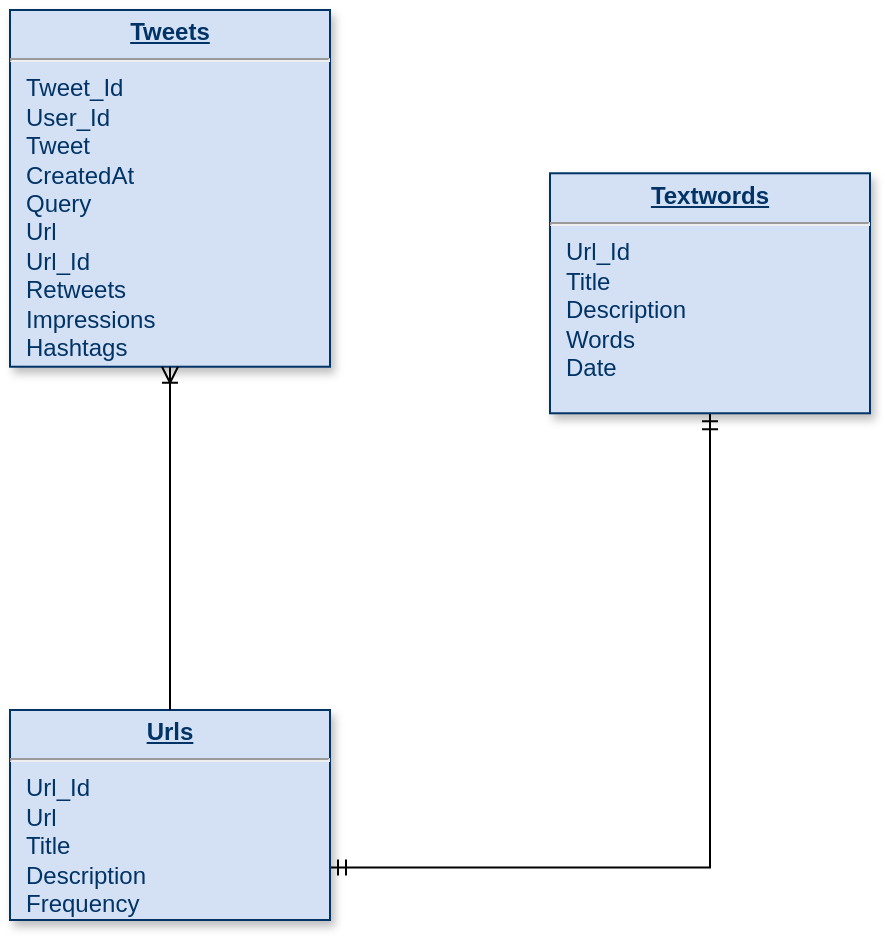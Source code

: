 <mxfile version="20.8.10" type="device"><diagram name="Page-1" id="efa7a0a1-bf9b-a30e-e6df-94a7791c09e9"><mxGraphModel dx="644" dy="563" grid="1" gridSize="10" guides="1" tooltips="1" connect="1" arrows="1" fold="1" page="1" pageScale="1" pageWidth="826" pageHeight="1169" background="none" math="0" shadow="0"><root><mxCell id="0"/><mxCell id="1" parent="0"/><mxCell id="O37p23ZyERcpREVNU5cx-121" value="" style="edgeStyle=elbowEdgeStyle;fontSize=12;html=1;endArrow=ERmandOne;startArrow=ERmandOne;rounded=0;exitX=1;exitY=0.75;exitDx=0;exitDy=0;entryX=0.5;entryY=1;entryDx=0;entryDy=0;" edge="1" parent="1" source="21" target="19"><mxGeometry width="100" height="100" relative="1" as="geometry"><mxPoint x="330" y="480" as="sourcePoint"/><mxPoint x="430" y="380" as="targetPoint"/><Array as="points"><mxPoint x="480" y="380"/></Array></mxGeometry></mxCell><mxCell id="19" value="&lt;p style=&quot;margin: 0px; margin-top: 4px; text-align: center; text-decoration: underline;&quot;&gt;&lt;strong&gt;Textwords&lt;/strong&gt;&lt;/p&gt;&lt;hr&gt;&lt;p style=&quot;border-color: var(--border-color); margin: 0px 0px 0px 8px;&quot;&gt;Url_Id&lt;/p&gt;&lt;p style=&quot;margin: 0px; margin-left: 8px;&quot;&gt;Title&lt;/p&gt;&lt;p style=&quot;margin: 0px; margin-left: 8px;&quot;&gt;Description&lt;/p&gt;&lt;p style=&quot;margin: 0px; margin-left: 8px;&quot;&gt;Words&lt;/p&gt;&lt;p style=&quot;margin: 0px; margin-left: 8px;&quot;&gt;Date&lt;/p&gt;&lt;p style=&quot;margin: 0px; margin-left: 8px;&quot;&gt;&lt;br&gt;&lt;/p&gt;" style="verticalAlign=top;align=left;overflow=fill;fontSize=12;fontFamily=Helvetica;html=1;strokeColor=#003366;shadow=1;fillColor=#D4E1F5;fontColor=#003366" parent="1" vertex="1"><mxGeometry x="400.0" y="121.64" width="160" height="120" as="geometry"/></mxCell><mxCell id="21" value="&lt;p style=&quot;margin: 0px; margin-top: 4px; text-align: center; text-decoration: underline;&quot;&gt;&lt;strong&gt;Urls&lt;/strong&gt;&lt;/p&gt;&lt;hr&gt;&lt;p style=&quot;border-color: var(--border-color); margin: 0px 0px 0px 8px;&quot;&gt;Url_Id&lt;/p&gt;&lt;p style=&quot;margin: 0px; margin-left: 8px;&quot;&gt;&lt;span style=&quot;background-color: initial;&quot;&gt;Url&lt;/span&gt;&lt;/p&gt;&lt;p style=&quot;margin: 0px; margin-left: 8px;&quot;&gt;Title&lt;/p&gt;&lt;p style=&quot;margin: 0px; margin-left: 8px;&quot;&gt;Description&lt;/p&gt;&lt;p style=&quot;margin: 0px; margin-left: 8px;&quot;&gt;Frequency&lt;/p&gt;" style="verticalAlign=top;align=left;overflow=fill;fontSize=12;fontFamily=Helvetica;html=1;strokeColor=#003366;shadow=1;fillColor=#D4E1F5;fontColor=#003366" parent="1" vertex="1"><mxGeometry x="130" y="390" width="160" height="105" as="geometry"/></mxCell><mxCell id="25" value="&lt;p style=&quot;margin: 0px; margin-top: 4px; text-align: center; text-decoration: underline;&quot;&gt;&lt;strong&gt;Tweets&lt;/strong&gt;&lt;/p&gt;&lt;hr&gt;&lt;p style=&quot;margin: 0px; margin-left: 8px;&quot;&gt;&lt;span style=&quot;background-color: initial;&quot;&gt;Tweet_Id&lt;/span&gt;&lt;br&gt;&lt;/p&gt;&lt;p style=&quot;margin: 0px; margin-left: 8px;&quot;&gt;&lt;span style=&quot;background-color: initial;&quot;&gt;User_Id&lt;/span&gt;&lt;/p&gt;&lt;p style=&quot;margin: 0px; margin-left: 8px;&quot;&gt;Tweet&lt;/p&gt;&lt;p style=&quot;margin: 0px; margin-left: 8px;&quot;&gt;CreatedAt&lt;/p&gt;&lt;p style=&quot;margin: 0px; margin-left: 8px;&quot;&gt;Query&lt;/p&gt;&lt;p style=&quot;margin: 0px; margin-left: 8px;&quot;&gt;Url&lt;/p&gt;&lt;p style=&quot;margin: 0px; margin-left: 8px;&quot;&gt;Url_Id&lt;/p&gt;&lt;p style=&quot;margin: 0px; margin-left: 8px;&quot;&gt;Retweets&lt;/p&gt;&lt;p style=&quot;margin: 0px; margin-left: 8px;&quot;&gt;Impressions&lt;/p&gt;&lt;p style=&quot;margin: 0px; margin-left: 8px;&quot;&gt;Hashtags&lt;/p&gt;" style="verticalAlign=top;align=left;overflow=fill;fontSize=12;fontFamily=Helvetica;html=1;strokeColor=#003366;shadow=1;fillColor=#D4E1F5;fontColor=#003366" parent="1" vertex="1"><mxGeometry x="130" y="40" width="160" height="178.36" as="geometry"/></mxCell><mxCell id="O37p23ZyERcpREVNU5cx-119" value="" style="edgeStyle=elbowEdgeStyle;fontSize=12;html=1;endArrow=ERoneToMany;rounded=0;entryX=0.5;entryY=1;entryDx=0;entryDy=0;exitX=0.5;exitY=0;exitDx=0;exitDy=0;" edge="1" parent="1" source="21" target="25"><mxGeometry width="100" height="100" relative="1" as="geometry"><mxPoint x="130" y="350" as="sourcePoint"/><mxPoint x="230" y="250" as="targetPoint"/></mxGeometry></mxCell></root></mxGraphModel></diagram></mxfile>